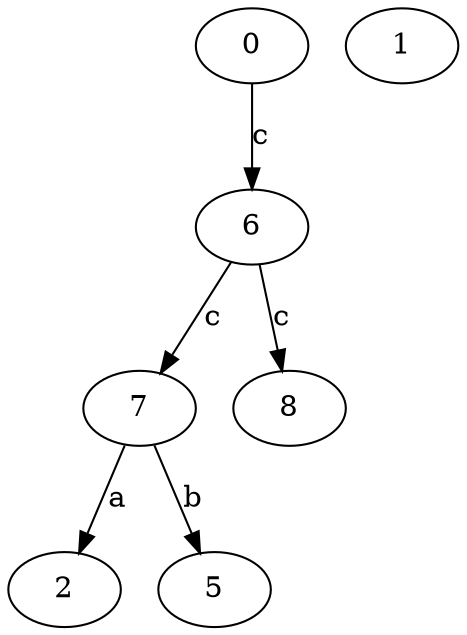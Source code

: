 strict digraph  {
0;
1;
2;
5;
6;
7;
8;
0 -> 6  [label=c];
6 -> 7  [label=c];
6 -> 8  [label=c];
7 -> 2  [label=a];
7 -> 5  [label=b];
}
